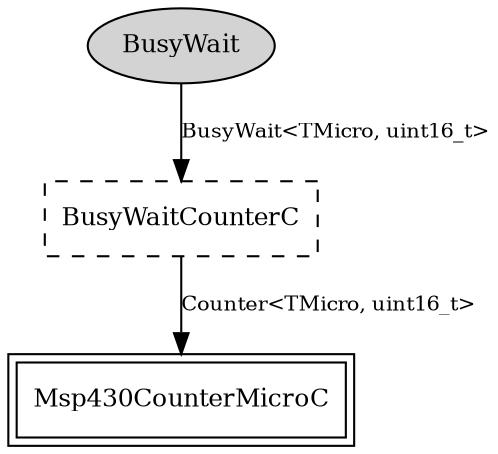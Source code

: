 digraph "tos.chips.msp430.timer.BusyWaitMicroC" {
  n0x40de4d48 [shape=ellipse, style=filled, label="BusyWait", fontsize=12];
  "BusyWaitMicroC.BusyWaitCounterC" [fontsize=12, shape=box, style=dashed, label="BusyWaitCounterC", URL="../chtml/tos.lib.timer.BusyWaitCounterC.html"];
  "BusyWaitMicroC.BusyWaitCounterC" [fontsize=12, shape=box, style=dashed, label="BusyWaitCounterC", URL="../chtml/tos.lib.timer.BusyWaitCounterC.html"];
  "Msp430CounterMicroC" [fontsize=12, shape=box,peripheries=2, URL="../chtml/tos.platforms.telosa.chips.cc2420x.tmicro.Msp430CounterMicroC.html"];
  "n0x40de4d48" -> "BusyWaitMicroC.BusyWaitCounterC" [label="BusyWait<TMicro, uint16_t>", URL="../ihtml/tos.lib.timer.BusyWait.html", fontsize=10];
  "BusyWaitMicroC.BusyWaitCounterC" -> "Msp430CounterMicroC" [label="Counter<TMicro, uint16_t>", URL="../ihtml/tos.lib.timer.Counter.html", fontsize=10];
}
